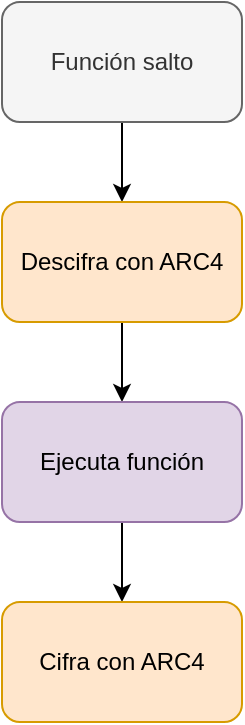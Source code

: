 <mxfile>
    <diagram id="zZrJtBAqgJQ9gKz00Q3W" name="ARC4">
        <mxGraphModel dx="586" dy="546" grid="1" gridSize="10" guides="1" tooltips="1" connect="1" arrows="1" fold="1" page="1" pageScale="1" pageWidth="850" pageHeight="1100" math="0" shadow="0">
            <root>
                <mxCell id="zjX5dmX6AsAlscweJSOd-0"/>
                <mxCell id="zjX5dmX6AsAlscweJSOd-1" parent="zjX5dmX6AsAlscweJSOd-0"/>
                <mxCell id="zjX5dmX6AsAlscweJSOd-13" style="edgeStyle=orthogonalEdgeStyle;rounded=0;orthogonalLoop=1;jettySize=auto;html=1;exitX=0.5;exitY=1;exitDx=0;exitDy=0;entryX=0.5;entryY=0;entryDx=0;entryDy=0;" edge="1" parent="zjX5dmX6AsAlscweJSOd-1" source="zjX5dmX6AsAlscweJSOd-2" target="zjX5dmX6AsAlscweJSOd-3">
                    <mxGeometry relative="1" as="geometry"/>
                </mxCell>
                <mxCell id="zjX5dmX6AsAlscweJSOd-2" value="Función salto" style="rounded=1;whiteSpace=wrap;html=1;fillColor=#f5f5f5;strokeColor=#666666;fontColor=#333333;" vertex="1" parent="zjX5dmX6AsAlscweJSOd-1">
                    <mxGeometry x="365" y="80" width="120" height="60" as="geometry"/>
                </mxCell>
                <mxCell id="zjX5dmX6AsAlscweJSOd-14" style="edgeStyle=orthogonalEdgeStyle;rounded=0;orthogonalLoop=1;jettySize=auto;html=1;exitX=0.5;exitY=1;exitDx=0;exitDy=0;entryX=0.5;entryY=0;entryDx=0;entryDy=0;" edge="1" parent="zjX5dmX6AsAlscweJSOd-1" source="zjX5dmX6AsAlscweJSOd-3" target="zjX5dmX6AsAlscweJSOd-4">
                    <mxGeometry relative="1" as="geometry"/>
                </mxCell>
                <mxCell id="zjX5dmX6AsAlscweJSOd-3" value="Descifra con ARC4" style="rounded=1;whiteSpace=wrap;html=1;fillColor=#ffe6cc;strokeColor=#d79b00;" vertex="1" parent="zjX5dmX6AsAlscweJSOd-1">
                    <mxGeometry x="365" y="180" width="120" height="60" as="geometry"/>
                </mxCell>
                <mxCell id="zjX5dmX6AsAlscweJSOd-15" style="edgeStyle=orthogonalEdgeStyle;rounded=0;orthogonalLoop=1;jettySize=auto;html=1;exitX=0.5;exitY=1;exitDx=0;exitDy=0;entryX=0.5;entryY=0;entryDx=0;entryDy=0;" edge="1" parent="zjX5dmX6AsAlscweJSOd-1" source="zjX5dmX6AsAlscweJSOd-4" target="zjX5dmX6AsAlscweJSOd-5">
                    <mxGeometry relative="1" as="geometry"/>
                </mxCell>
                <mxCell id="zjX5dmX6AsAlscweJSOd-4" value="Ejecuta función" style="rounded=1;whiteSpace=wrap;html=1;fillColor=#e1d5e7;strokeColor=#9673a6;" vertex="1" parent="zjX5dmX6AsAlscweJSOd-1">
                    <mxGeometry x="365" y="280" width="120" height="60" as="geometry"/>
                </mxCell>
                <mxCell id="zjX5dmX6AsAlscweJSOd-5" value="Cifra con ARC4" style="rounded=1;whiteSpace=wrap;html=1;fillColor=#ffe6cc;strokeColor=#d79b00;" vertex="1" parent="zjX5dmX6AsAlscweJSOd-1">
                    <mxGeometry x="365" y="380" width="120" height="60" as="geometry"/>
                </mxCell>
            </root>
        </mxGraphModel>
    </diagram>
    <diagram name="Overview simplified" id="UGsqHqaNPgkcnC-NRXfI">
        <mxGraphModel dx="1025" dy="955" grid="1" gridSize="10" guides="1" tooltips="1" connect="1" arrows="1" fold="1" page="1" pageScale="1" pageWidth="850" pageHeight="1100" math="0" shadow="0">
            <root>
                <mxCell id="bBuoeV8rmmhCvhmT_W7C-0"/>
                <mxCell id="bBuoeV8rmmhCvhmT_W7C-1" parent="bBuoeV8rmmhCvhmT_W7C-0"/>
                <mxCell id="bBuoeV8rmmhCvhmT_W7C-41" style="edgeStyle=orthogonalEdgeStyle;rounded=0;orthogonalLoop=1;jettySize=auto;html=1;exitX=1;exitY=0.5;exitDx=0;exitDy=0;entryX=0;entryY=0.5;entryDx=0;entryDy=0;" parent="bBuoeV8rmmhCvhmT_W7C-1" source="bBuoeV8rmmhCvhmT_W7C-5" target="bBuoeV8rmmhCvhmT_W7C-28" edge="1">
                    <mxGeometry relative="1" as="geometry"/>
                </mxCell>
                <mxCell id="bBuoeV8rmmhCvhmT_W7C-5" value="Load overlay 19&lt;br&gt;Library with AP code" style="rounded=1;whiteSpace=wrap;html=1;fillColor=#f5f5f5;strokeColor=#666666;fontColor=#333333;" parent="bBuoeV8rmmhCvhmT_W7C-1" vertex="1">
                    <mxGeometry x="200" y="140" width="120" height="60" as="geometry"/>
                </mxCell>
                <mxCell id="bBuoeV8rmmhCvhmT_W7C-18" value="Call pass / fail code" style="rounded=1;whiteSpace=wrap;html=1;fillColor=#ffe6cc;strokeColor=#d79b00;" parent="bBuoeV8rmmhCvhmT_W7C-1" vertex="1">
                    <mxGeometry x="520" y="140" width="120" height="60" as="geometry"/>
                </mxCell>
                <mxCell id="bBuoeV8rmmhCvhmT_W7C-42" style="edgeStyle=orthogonalEdgeStyle;rounded=0;orthogonalLoop=1;jettySize=auto;html=1;exitX=1;exitY=0.5;exitDx=0;exitDy=0;entryX=0;entryY=0.5;entryDx=0;entryDy=0;" parent="bBuoeV8rmmhCvhmT_W7C-1" source="bBuoeV8rmmhCvhmT_W7C-28" target="bBuoeV8rmmhCvhmT_W7C-18" edge="1">
                    <mxGeometry relative="1" as="geometry"/>
                </mxCell>
                <mxCell id="bBuoeV8rmmhCvhmT_W7C-28" value="Run AP verification" style="rounded=1;whiteSpace=wrap;html=1;fillColor=#e1d5e7;strokeColor=#9673a6;" parent="bBuoeV8rmmhCvhmT_W7C-1" vertex="1">
                    <mxGeometry x="360" y="140" width="120" height="60" as="geometry"/>
                </mxCell>
            </root>
        </mxGraphModel>
    </diagram>
    <diagram id="6adLBSHVK5w0gK-4Hf3k" name="Overview">
        <mxGraphModel dx="1025" dy="955" grid="1" gridSize="10" guides="1" tooltips="1" connect="1" arrows="1" fold="1" page="1" pageScale="1" pageWidth="850" pageHeight="1100" math="0" shadow="0">
            <root>
                <mxCell id="kldAzHUDkZUnCEtDL2_7-0"/>
                <mxCell id="kldAzHUDkZUnCEtDL2_7-1" parent="kldAzHUDkZUnCEtDL2_7-0"/>
                <mxCell id="0" style="edgeStyle=orthogonalEdgeStyle;rounded=0;orthogonalLoop=1;jettySize=auto;html=1;exitX=1;exitY=0.5;exitDx=0;exitDy=0;entryX=0;entryY=0.5;entryDx=0;entryDy=0;" parent="kldAzHUDkZUnCEtDL2_7-1" source="kldAzHUDkZUnCEtDL2_7-3" target="kldAzHUDkZUnCEtDL2_7-5" edge="1">
                    <mxGeometry relative="1" as="geometry"/>
                </mxCell>
                <mxCell id="kldAzHUDkZUnCEtDL2_7-3" value="Start AP boot1" style="rounded=1;whiteSpace=wrap;html=1;fillColor=#f5f5f5;strokeColor=#666666;fontColor=#333333;" parent="kldAzHUDkZUnCEtDL2_7-1" vertex="1">
                    <mxGeometry x="40" y="140" width="120" height="60" as="geometry"/>
                </mxCell>
                <mxCell id="1" style="edgeStyle=orthogonalEdgeStyle;rounded=0;orthogonalLoop=1;jettySize=auto;html=1;exitX=1;exitY=0.5;exitDx=0;exitDy=0;entryX=0;entryY=0.5;entryDx=0;entryDy=0;" parent="kldAzHUDkZUnCEtDL2_7-1" source="kldAzHUDkZUnCEtDL2_7-5" target="kldAzHUDkZUnCEtDL2_7-8" edge="1">
                    <mxGeometry relative="1" as="geometry"/>
                </mxCell>
                <mxCell id="kldAzHUDkZUnCEtDL2_7-5" value="Load overlay 19&lt;br&gt;Library with AP code" style="rounded=1;whiteSpace=wrap;html=1;fillColor=#f5f5f5;strokeColor=#666666;fontColor=#333333;" parent="kldAzHUDkZUnCEtDL2_7-1" vertex="1">
                    <mxGeometry x="200" y="140" width="120" height="60" as="geometry"/>
                </mxCell>
                <mxCell id="9" style="edgeStyle=orthogonalEdgeStyle;rounded=0;orthogonalLoop=1;jettySize=auto;html=1;exitX=1;exitY=0.5;exitDx=0;exitDy=0;entryX=0;entryY=0.5;entryDx=0;entryDy=0;" parent="kldAzHUDkZUnCEtDL2_7-1" source="kldAzHUDkZUnCEtDL2_7-8" target="8" edge="1">
                    <mxGeometry relative="1" as="geometry"/>
                </mxCell>
                <mxCell id="kldAzHUDkZUnCEtDL2_7-8" value="Calls to decrypt common functions" style="rounded=1;whiteSpace=wrap;html=1;strokeColor=#b85450;fillColor=#f8cecc;" parent="kldAzHUDkZUnCEtDL2_7-1" vertex="1">
                    <mxGeometry x="360" y="140" width="120" height="60" as="geometry"/>
                </mxCell>
                <mxCell id="12" style="edgeStyle=orthogonalEdgeStyle;rounded=0;orthogonalLoop=1;jettySize=auto;html=1;exitX=0;exitY=0.5;exitDx=0;exitDy=0;entryX=1;entryY=0.5;entryDx=0;entryDy=0;" parent="kldAzHUDkZUnCEtDL2_7-1" source="3vGIV6Am4EZuu5VB8sYJ-1" target="7" edge="1">
                    <mxGeometry relative="1" as="geometry"/>
                </mxCell>
                <mxCell id="3vGIV6Am4EZuu5VB8sYJ-1" value="Call AP jump" style="rounded=1;whiteSpace=wrap;html=1;fillColor=#f5f5f5;strokeColor=#666666;fontColor=#333333;" parent="kldAzHUDkZUnCEtDL2_7-1" vertex="1">
                    <mxGeometry x="680" y="240" width="120" height="60" as="geometry"/>
                </mxCell>
                <mxCell id="3vGIV6Am4EZuu5VB8sYJ-2" value="Unload overlay 19" style="rounded=1;whiteSpace=wrap;html=1;fillColor=#f5f5f5;strokeColor=#666666;fontColor=#333333;" parent="kldAzHUDkZUnCEtDL2_7-1" vertex="1">
                    <mxGeometry x="40" y="440" width="120" height="60" as="geometry"/>
                </mxCell>
                <mxCell id="14" style="edgeStyle=orthogonalEdgeStyle;rounded=0;orthogonalLoop=1;jettySize=auto;html=1;exitX=0;exitY=0.5;exitDx=0;exitDy=0;entryX=1;entryY=0.5;entryDx=0;entryDy=0;" parent="kldAzHUDkZUnCEtDL2_7-1" source="3vGIV6Am4EZuu5VB8sYJ-9" target="3vGIV6Am4EZuu5VB8sYJ-16" edge="1">
                    <mxGeometry relative="1" as="geometry"/>
                </mxCell>
                <mxCell id="3vGIV6Am4EZuu5VB8sYJ-9" value="AP main" style="rounded=1;whiteSpace=wrap;html=1;fillColor=#ffe6cc;strokeColor=#d79b00;" parent="kldAzHUDkZUnCEtDL2_7-1" vertex="1">
                    <mxGeometry x="360" y="240" width="120" height="60" as="geometry"/>
                </mxCell>
                <mxCell id="15" style="edgeStyle=orthogonalEdgeStyle;rounded=0;orthogonalLoop=1;jettySize=auto;html=1;exitX=0;exitY=0.5;exitDx=0;exitDy=0;entryX=1;entryY=0.5;entryDx=0;entryDy=0;" parent="kldAzHUDkZUnCEtDL2_7-1" source="3vGIV6Am4EZuu5VB8sYJ-16" target="3vGIV6Am4EZuu5VB8sYJ-18" edge="1">
                    <mxGeometry relative="1" as="geometry"/>
                </mxCell>
                <mxCell id="3vGIV6Am4EZuu5VB8sYJ-16" value="Checksum AP method1 jump" style="rounded=1;whiteSpace=wrap;html=1;fillColor=#ffe6cc;strokeColor=#d79b00;" parent="kldAzHUDkZUnCEtDL2_7-1" vertex="1">
                    <mxGeometry x="200" y="240" width="120" height="60" as="geometry"/>
                </mxCell>
                <mxCell id="17" style="edgeStyle=orthogonalEdgeStyle;rounded=0;orthogonalLoop=1;jettySize=auto;html=1;exitX=0.5;exitY=1;exitDx=0;exitDy=0;entryX=0.5;entryY=0;entryDx=0;entryDy=0;" parent="kldAzHUDkZUnCEtDL2_7-1" source="3vGIV6Am4EZuu5VB8sYJ-18" target="16" edge="1">
                    <mxGeometry relative="1" as="geometry"/>
                </mxCell>
                <mxCell id="3vGIV6Am4EZuu5VB8sYJ-18" value="ARC4 decryption&lt;br&gt;Destroy calling code" style="rounded=1;whiteSpace=wrap;html=1;fillColor=#e1d5e7;strokeColor=#9673a6;" parent="kldAzHUDkZUnCEtDL2_7-1" vertex="1">
                    <mxGeometry x="40" y="240" width="120" height="60" as="geometry"/>
                </mxCell>
                <mxCell id="32" style="edgeStyle=orthogonalEdgeStyle;rounded=0;orthogonalLoop=1;jettySize=auto;html=1;exitX=0;exitY=0.5;exitDx=0;exitDy=0;entryX=1;entryY=0.5;entryDx=0;entryDy=0;" parent="kldAzHUDkZUnCEtDL2_7-1" source="3vGIV6Am4EZuu5VB8sYJ-22" target="3vGIV6Am4EZuu5VB8sYJ-26" edge="1">
                    <mxGeometry relative="1" as="geometry"/>
                </mxCell>
                <mxCell id="3vGIV6Am4EZuu5VB8sYJ-22" value="Call pass / fail code" style="rounded=1;whiteSpace=wrap;html=1;fillColor=#ffe6cc;strokeColor=#d79b00;" parent="kldAzHUDkZUnCEtDL2_7-1" vertex="1">
                    <mxGeometry x="360" y="440" width="120" height="60" as="geometry"/>
                </mxCell>
                <mxCell id="33" style="edgeStyle=orthogonalEdgeStyle;rounded=0;orthogonalLoop=1;jettySize=auto;html=1;exitX=0;exitY=0.5;exitDx=0;exitDy=0;entryX=1;entryY=0.5;entryDx=0;entryDy=0;" parent="kldAzHUDkZUnCEtDL2_7-1" source="3vGIV6Am4EZuu5VB8sYJ-26" target="3vGIV6Am4EZuu5VB8sYJ-2" edge="1">
                    <mxGeometry relative="1" as="geometry"/>
                </mxCell>
                <mxCell id="3vGIV6Am4EZuu5VB8sYJ-26" value="ARC4 encryption" style="rounded=1;whiteSpace=wrap;html=1;fillColor=#ffe6cc;strokeColor=#d79b00;" parent="kldAzHUDkZUnCEtDL2_7-1" vertex="1">
                    <mxGeometry x="200" y="440" width="120" height="60" as="geometry"/>
                </mxCell>
                <mxCell id="11" style="edgeStyle=orthogonalEdgeStyle;rounded=0;orthogonalLoop=1;jettySize=auto;html=1;exitX=0.5;exitY=1;exitDx=0;exitDy=0;entryX=0.5;entryY=0;entryDx=0;entryDy=0;" parent="kldAzHUDkZUnCEtDL2_7-1" source="4" target="3vGIV6Am4EZuu5VB8sYJ-1" edge="1">
                    <mxGeometry relative="1" as="geometry"/>
                </mxCell>
                <mxCell id="4" value="Checksum AP jump code" style="rounded=1;whiteSpace=wrap;html=1;fillColor=#f5f5f5;strokeColor=#666666;fontColor=#333333;" parent="kldAzHUDkZUnCEtDL2_7-1" vertex="1">
                    <mxGeometry x="680" y="140" width="120" height="60" as="geometry"/>
                </mxCell>
                <mxCell id="13" style="edgeStyle=orthogonalEdgeStyle;rounded=0;orthogonalLoop=1;jettySize=auto;html=1;exitX=0;exitY=0.5;exitDx=0;exitDy=0;entryX=1;entryY=0.5;entryDx=0;entryDy=0;" parent="kldAzHUDkZUnCEtDL2_7-1" source="7" target="3vGIV6Am4EZuu5VB8sYJ-9" edge="1">
                    <mxGeometry relative="1" as="geometry"/>
                </mxCell>
                <mxCell id="7" value="ARC4 decryption&lt;br&gt;Destroy calling code" style="rounded=1;whiteSpace=wrap;html=1;fillColor=#ffe6cc;strokeColor=#d79b00;" parent="kldAzHUDkZUnCEtDL2_7-1" vertex="1">
                    <mxGeometry x="520" y="240" width="120" height="60" as="geometry"/>
                </mxCell>
                <mxCell id="10" style="edgeStyle=orthogonalEdgeStyle;rounded=0;orthogonalLoop=1;jettySize=auto;html=1;exitX=1;exitY=0.5;exitDx=0;exitDy=0;entryX=0;entryY=0.5;entryDx=0;entryDy=0;" parent="kldAzHUDkZUnCEtDL2_7-1" source="8" target="4" edge="1">
                    <mxGeometry relative="1" as="geometry"/>
                </mxCell>
                <mxCell id="8" value="XOR decryption&lt;br&gt;Destroy calling code" style="rounded=1;whiteSpace=wrap;html=1;fillColor=#f8cecc;strokeColor=#b85450;" parent="kldAzHUDkZUnCEtDL2_7-1" vertex="1">
                    <mxGeometry x="520" y="140" width="120" height="60" as="geometry"/>
                </mxCell>
                <mxCell id="19" style="edgeStyle=orthogonalEdgeStyle;rounded=0;orthogonalLoop=1;jettySize=auto;html=1;exitX=1;exitY=0.5;exitDx=0;exitDy=0;entryX=0;entryY=0.5;entryDx=0;entryDy=0;" parent="kldAzHUDkZUnCEtDL2_7-1" source="16" target="18" edge="1">
                    <mxGeometry relative="1" as="geometry"/>
                </mxCell>
                <mxCell id="16" value="Run AP verification" style="rounded=1;whiteSpace=wrap;html=1;fillColor=#e1d5e7;strokeColor=#9673a6;" parent="kldAzHUDkZUnCEtDL2_7-1" vertex="1">
                    <mxGeometry x="40" y="340" width="120" height="60" as="geometry"/>
                </mxCell>
                <mxCell id="21" style="edgeStyle=orthogonalEdgeStyle;rounded=0;orthogonalLoop=1;jettySize=auto;html=1;exitX=1;exitY=0.5;exitDx=0;exitDy=0;entryX=0;entryY=0.5;entryDx=0;entryDy=0;" parent="kldAzHUDkZUnCEtDL2_7-1" source="18" target="20" edge="1">
                    <mxGeometry relative="1" as="geometry"/>
                </mxCell>
                <mxCell id="18" value="ARC4 encryption" style="rounded=1;whiteSpace=wrap;html=1;fillColor=#e1d5e7;strokeColor=#9673a6;" parent="kldAzHUDkZUnCEtDL2_7-1" vertex="1">
                    <mxGeometry x="200" y="340" width="120" height="60" as="geometry"/>
                </mxCell>
                <mxCell id="23" style="edgeStyle=orthogonalEdgeStyle;rounded=0;orthogonalLoop=1;jettySize=auto;html=1;exitX=1;exitY=0.5;exitDx=0;exitDy=0;entryX=0;entryY=0.5;entryDx=0;entryDy=0;" parent="kldAzHUDkZUnCEtDL2_7-1" source="20" target="22" edge="1">
                    <mxGeometry relative="1" as="geometry"/>
                </mxCell>
                <mxCell id="20" value="Checksum AP method2 jump" style="rounded=1;whiteSpace=wrap;html=1;fillColor=#ffe6cc;strokeColor=#d79b00;" parent="kldAzHUDkZUnCEtDL2_7-1" vertex="1">
                    <mxGeometry x="360" y="340" width="120" height="60" as="geometry"/>
                </mxCell>
                <mxCell id="26" style="edgeStyle=orthogonalEdgeStyle;rounded=0;orthogonalLoop=1;jettySize=auto;html=1;exitX=1;exitY=0.5;exitDx=0;exitDy=0;entryX=0;entryY=0.5;entryDx=0;entryDy=0;" parent="kldAzHUDkZUnCEtDL2_7-1" source="22" target="25" edge="1">
                    <mxGeometry relative="1" as="geometry"/>
                </mxCell>
                <mxCell id="22" value="ARC4 decryption&lt;br&gt;Destroy calling code" style="rounded=1;whiteSpace=wrap;html=1;fillColor=#CCCCFF;strokeColor=#CCCCFF;" parent="kldAzHUDkZUnCEtDL2_7-1" vertex="1">
                    <mxGeometry x="520" y="340" width="120" height="60" as="geometry"/>
                </mxCell>
                <mxCell id="28" style="edgeStyle=orthogonalEdgeStyle;rounded=0;orthogonalLoop=1;jettySize=auto;html=1;exitX=0.5;exitY=1;exitDx=0;exitDy=0;entryX=0.5;entryY=0;entryDx=0;entryDy=0;" parent="kldAzHUDkZUnCEtDL2_7-1" source="25" target="27" edge="1">
                    <mxGeometry relative="1" as="geometry"/>
                </mxCell>
                <mxCell id="25" value="Checksum of AP verification method" style="rounded=1;whiteSpace=wrap;html=1;fillColor=#CCCCFF;strokeColor=#CCCCFF;" parent="kldAzHUDkZUnCEtDL2_7-1" vertex="1">
                    <mxGeometry x="680" y="340" width="120" height="60" as="geometry"/>
                </mxCell>
                <mxCell id="30" style="edgeStyle=orthogonalEdgeStyle;rounded=0;orthogonalLoop=1;jettySize=auto;html=1;exitX=0;exitY=0.5;exitDx=0;exitDy=0;entryX=1;entryY=0.5;entryDx=0;entryDy=0;" parent="kldAzHUDkZUnCEtDL2_7-1" source="27" target="29" edge="1">
                    <mxGeometry relative="1" as="geometry"/>
                </mxCell>
                <mxCell id="27" value="ARC4 encryption" style="rounded=1;whiteSpace=wrap;html=1;fillColor=#CCCCFF;strokeColor=#CCCCFF;" parent="kldAzHUDkZUnCEtDL2_7-1" vertex="1">
                    <mxGeometry x="680" y="440" width="120" height="60" as="geometry"/>
                </mxCell>
                <mxCell id="31" style="edgeStyle=orthogonalEdgeStyle;rounded=0;orthogonalLoop=1;jettySize=auto;html=1;exitX=0;exitY=0.5;exitDx=0;exitDy=0;" parent="kldAzHUDkZUnCEtDL2_7-1" source="29" target="3vGIV6Am4EZuu5VB8sYJ-22" edge="1">
                    <mxGeometry relative="1" as="geometry"/>
                </mxCell>
                <mxCell id="29" value="Mix results and verify" style="rounded=1;whiteSpace=wrap;html=1;strokeColor=#d79b00;fillColor=#ffe6cc;" parent="kldAzHUDkZUnCEtDL2_7-1" vertex="1">
                    <mxGeometry x="520" y="440" width="120" height="60" as="geometry"/>
                </mxCell>
            </root>
        </mxGraphModel>
    </diagram>
    <diagram id="l890b-d14TcYN3fFEb4D" name="Page-1">
        <mxGraphModel dx="1025" dy="955" grid="1" gridSize="10" guides="1" tooltips="1" connect="1" arrows="1" fold="1" page="1" pageScale="1" pageWidth="827" pageHeight="1169" math="0" shadow="0">
            <root>
                <mxCell id="0"/>
                <mxCell id="1" parent="0"/>
                <mxCell id="7lbn7K8xBqJFmN6ZxNRJ-1" value="Anti-piracy template code" style="swimlane;html=1;childLayout=stackLayout;resizeParent=1;resizeParentMax=0;startSize=20;" parent="1" vertex="1">
                    <mxGeometry x="40" y="20" width="520" height="1149" as="geometry"/>
                </mxCell>
                <mxCell id="7lbn7K8xBqJFmN6ZxNRJ-2" value="ap_start" style="swimlane;html=1;startSize=20;" parent="7lbn7K8xBqJFmN6ZxNRJ-1" vertex="1">
                    <mxGeometry y="20" width="120" height="1129" as="geometry"/>
                </mxCell>
                <mxCell id="7lbn7K8xBqJFmN6ZxNRJ-10" style="edgeStyle=orthogonalEdgeStyle;rounded=0;orthogonalLoop=1;jettySize=auto;html=1;exitX=0.5;exitY=1;exitDx=0;exitDy=0;entryX=0.5;entryY=0;entryDx=0;entryDy=0;" parent="7lbn7K8xBqJFmN6ZxNRJ-2" source="7lbn7K8xBqJFmN6ZxNRJ-8" target="7lbn7K8xBqJFmN6ZxNRJ-9" edge="1">
                    <mxGeometry relative="1" as="geometry"/>
                </mxCell>
                <mxCell id="7lbn7K8xBqJFmN6ZxNRJ-8" value="Free overlay 20&lt;br&gt;&lt;i&gt;Address of overlay 19&lt;/i&gt;" style="rounded=1;whiteSpace=wrap;html=1;absoluteArcSize=1;arcSize=14;strokeWidth=2;" parent="7lbn7K8xBqJFmN6ZxNRJ-2" vertex="1">
                    <mxGeometry x="10" y="30" width="100" height="50" as="geometry"/>
                </mxCell>
                <mxCell id="7lbn7K8xBqJFmN6ZxNRJ-9" value="Load overlay 19&lt;br&gt;&lt;i&gt;Contains AP code&lt;/i&gt;" style="rounded=1;whiteSpace=wrap;html=1;absoluteArcSize=1;arcSize=14;strokeWidth=2;" parent="7lbn7K8xBqJFmN6ZxNRJ-2" vertex="1">
                    <mxGeometry x="10" y="100" width="100" height="50" as="geometry"/>
                </mxCell>
                <mxCell id="5JgIeUEKspiP59NPtbC--11" style="edgeStyle=orthogonalEdgeStyle;rounded=0;orthogonalLoop=1;jettySize=auto;html=1;exitX=0.5;exitY=1;exitDx=0;exitDy=0;entryX=0.5;entryY=0;entryDx=0;entryDy=0;" parent="7lbn7K8xBqJFmN6ZxNRJ-2" source="5JgIeUEKspiP59NPtbC--9" target="5JgIeUEKspiP59NPtbC--10" edge="1">
                    <mxGeometry relative="1" as="geometry"/>
                </mxCell>
                <mxCell id="5JgIeUEKspiP59NPtbC--9" value="Write pass and fail funcs in global array in random order by frame. Save index." style="rounded=1;whiteSpace=wrap;html=1;absoluteArcSize=1;arcSize=14;strokeWidth=2;" parent="7lbn7K8xBqJFmN6ZxNRJ-2" vertex="1">
                    <mxGeometry x="10" y="940" width="100" height="70" as="geometry"/>
                </mxCell>
                <mxCell id="5JgIeUEKspiP59NPtbC--10" value="Do checksum of AP jump 32 bytes&lt;br&gt;Shift rot 5 bits and XORing" style="rounded=1;whiteSpace=wrap;html=1;absoluteArcSize=1;arcSize=14;strokeWidth=2;" parent="7lbn7K8xBqJFmN6ZxNRJ-2" vertex="1">
                    <mxGeometry x="10" y="1029" width="100" height="61" as="geometry"/>
                </mxCell>
                <mxCell id="7lbn7K8xBqJFmN6ZxNRJ-3" value="ap_decrypt_base" style="swimlane;html=1;startSize=20;" parent="7lbn7K8xBqJFmN6ZxNRJ-1" vertex="1">
                    <mxGeometry x="120" y="20" width="120" height="1129" as="geometry">
                        <mxRectangle x="120" y="20" width="30" height="1120" as="alternateBounds"/>
                    </mxGeometry>
                </mxCell>
                <mxCell id="7lbn7K8xBqJFmN6ZxNRJ-11" value="Call decrypt group funcs 0 - 4" style="rounded=1;whiteSpace=wrap;html=1;absoluteArcSize=1;arcSize=14;strokeWidth=2;" parent="7lbn7K8xBqJFmN6ZxNRJ-3" vertex="1">
                    <mxGeometry x="10" y="100" width="100" height="50" as="geometry"/>
                </mxCell>
                <mxCell id="5JgIeUEKspiP59NPtbC--5" style="edgeStyle=orthogonalEdgeStyle;rounded=0;orthogonalLoop=1;jettySize=auto;html=1;exitX=0.5;exitY=1;exitDx=0;exitDy=0;entryX=0.5;entryY=0;entryDx=0;entryDy=0;" parent="7lbn7K8xBqJFmN6ZxNRJ-3" source="5JgIeUEKspiP59NPtbC--1" target="5JgIeUEKspiP59NPtbC--4" edge="1">
                    <mxGeometry relative="1" as="geometry"/>
                </mxCell>
                <mxCell id="5JgIeUEKspiP59NPtbC--1" value="&lt;font style=&quot;font-size: 11px&quot;&gt;Get pointer of itself Autodestroy writing return and garbage&lt;/font&gt;" style="rounded=1;whiteSpace=wrap;html=1;absoluteArcSize=1;arcSize=14;strokeWidth=2;" parent="7lbn7K8xBqJFmN6ZxNRJ-3" vertex="1">
                    <mxGeometry x="10" y="770" width="100" height="60" as="geometry"/>
                </mxCell>
                <mxCell id="5JgIeUEKspiP59NPtbC--4" value="Call XOR decrypt with list of funcs" style="rounded=1;whiteSpace=wrap;html=1;absoluteArcSize=1;arcSize=14;strokeWidth=2;" parent="7lbn7K8xBqJFmN6ZxNRJ-3" vertex="1">
                    <mxGeometry x="10" y="850" width="100" height="50" as="geometry"/>
                </mxCell>
                <mxCell id="5JgIeUEKspiP59NPtbC--6" value="" style="shape=cross;whiteSpace=wrap;html=1;rotation=45;fillColor=#f8cecc;strokeColor=#b85450;" parent="7lbn7K8xBqJFmN6ZxNRJ-3" vertex="1">
                    <mxGeometry x="40" y="900" width="40" height="40" as="geometry"/>
                </mxCell>
                <mxCell id="7lbn7K8xBqJFmN6ZxNRJ-4" value="ap_decrypt_funcs_X" style="swimlane;html=1;startSize=20;" parent="7lbn7K8xBqJFmN6ZxNRJ-1" vertex="1">
                    <mxGeometry x="240" y="20" width="120" height="1129" as="geometry">
                        <mxRectangle x="240" y="20" width="30" height="1120" as="alternateBounds"/>
                    </mxGeometry>
                </mxCell>
                <mxCell id="7lbn7K8xBqJFmN6ZxNRJ-13" value="Call XOR decrypt with list of funcs" style="rounded=1;whiteSpace=wrap;html=1;absoluteArcSize=1;arcSize=14;strokeWidth=2;" parent="7lbn7K8xBqJFmN6ZxNRJ-4" vertex="1">
                    <mxGeometry x="10" y="100" width="100" height="50" as="geometry"/>
                </mxCell>
                <mxCell id="5JgIeUEKspiP59NPtbC--3" value="" style="shape=cross;whiteSpace=wrap;html=1;rotation=45;fillColor=#f8cecc;strokeColor=#b85450;" parent="7lbn7K8xBqJFmN6ZxNRJ-4" vertex="1">
                    <mxGeometry x="40" y="150" width="40" height="40" as="geometry"/>
                </mxCell>
                <mxCell id="5JgIeUEKspiP59NPtbC--8" value="" style="edgeStyle=elbowEdgeStyle;elbow=horizontal;endArrow=classic;html=1;rounded=0;entryX=1;entryY=0.5;entryDx=0;entryDy=0;" parent="7lbn7K8xBqJFmN6ZxNRJ-4" target="5JgIeUEKspiP59NPtbC--9" edge="1">
                    <mxGeometry width="50" height="50" relative="1" as="geometry">
                        <mxPoint x="120" y="975" as="sourcePoint"/>
                        <mxPoint x="-120" y="970" as="targetPoint"/>
                    </mxGeometry>
                </mxCell>
                <mxCell id="7lbn7K8xBqJFmN6ZxNRJ-12" style="edgeStyle=orthogonalEdgeStyle;rounded=0;orthogonalLoop=1;jettySize=auto;html=1;exitX=1;exitY=0.5;exitDx=0;exitDy=0;entryX=0;entryY=0.5;entryDx=0;entryDy=0;" parent="7lbn7K8xBqJFmN6ZxNRJ-1" source="7lbn7K8xBqJFmN6ZxNRJ-9" target="7lbn7K8xBqJFmN6ZxNRJ-11" edge="1">
                    <mxGeometry relative="1" as="geometry"/>
                </mxCell>
                <mxCell id="7lbn7K8xBqJFmN6ZxNRJ-14" style="edgeStyle=orthogonalEdgeStyle;rounded=0;orthogonalLoop=1;jettySize=auto;html=1;exitX=1;exitY=0.5;exitDx=0;exitDy=0;entryX=0;entryY=0.5;entryDx=0;entryDy=0;" parent="7lbn7K8xBqJFmN6ZxNRJ-1" source="7lbn7K8xBqJFmN6ZxNRJ-11" target="7lbn7K8xBqJFmN6ZxNRJ-13" edge="1">
                    <mxGeometry relative="1" as="geometry"/>
                </mxCell>
                <mxCell id="7lbn7K8xBqJFmN6ZxNRJ-16" style="edgeStyle=orthogonalEdgeStyle;rounded=0;orthogonalLoop=1;jettySize=auto;html=1;exitX=1;exitY=0.5;exitDx=0;exitDy=0;entryX=0;entryY=0.5;entryDx=0;entryDy=0;" parent="7lbn7K8xBqJFmN6ZxNRJ-1" source="7lbn7K8xBqJFmN6ZxNRJ-13" target="7lbn7K8xBqJFmN6ZxNRJ-15" edge="1">
                    <mxGeometry relative="1" as="geometry"/>
                </mxCell>
                <mxCell id="7lbn7K8xBqJFmN6ZxNRJ-7" value="ap_decrypt_XOR" style="swimlane;startSize=20;" parent="7lbn7K8xBqJFmN6ZxNRJ-1" vertex="1">
                    <mxGeometry x="360" y="20" width="160" height="1129" as="geometry">
                        <mxRectangle x="360" y="20" width="30" height="1120" as="alternateBounds"/>
                    </mxGeometry>
                </mxCell>
                <mxCell id="7lbn7K8xBqJFmN6ZxNRJ-20" style="edgeStyle=orthogonalEdgeStyle;rounded=0;orthogonalLoop=1;jettySize=auto;html=1;exitX=0.5;exitY=1;exitDx=0;exitDy=0;entryX=0.5;entryY=0;entryDx=0;entryDy=0;" parent="7lbn7K8xBqJFmN6ZxNRJ-7" source="7lbn7K8xBqJFmN6ZxNRJ-15" target="7lbn7K8xBqJFmN6ZxNRJ-17" edge="1">
                    <mxGeometry relative="1" as="geometry"/>
                </mxCell>
                <mxCell id="7lbn7K8xBqJFmN6ZxNRJ-15" value="Destroy the call&lt;br&gt;Write 0 to 12 B previous of arg0" style="rounded=1;whiteSpace=wrap;html=1;absoluteArcSize=1;arcSize=14;strokeWidth=2;" parent="7lbn7K8xBqJFmN6ZxNRJ-7" vertex="1">
                    <mxGeometry x="10" y="100" width="100" height="50" as="geometry"/>
                </mxCell>
                <mxCell id="7lbn7K8xBqJFmN6ZxNRJ-21" style="edgeStyle=orthogonalEdgeStyle;rounded=0;orthogonalLoop=1;jettySize=auto;html=1;exitX=0.5;exitY=1;exitDx=0;exitDy=0;entryX=0.5;entryY=0;entryDx=0;entryDy=0;" parent="7lbn7K8xBqJFmN6ZxNRJ-7" source="7lbn7K8xBqJFmN6ZxNRJ-17" target="7lbn7K8xBqJFmN6ZxNRJ-18" edge="1">
                    <mxGeometry relative="1" as="geometry"/>
                </mxCell>
                <mxCell id="7lbn7K8xBqJFmN6ZxNRJ-17" value="item0: pointer&lt;br&gt;item1: size" style="rounded=1;whiteSpace=wrap;html=1;absoluteArcSize=1;arcSize=14;strokeWidth=2;align=left;" parent="7lbn7K8xBqJFmN6ZxNRJ-7" vertex="1">
                    <mxGeometry x="10" y="170" width="100" height="40" as="geometry"/>
                </mxCell>
                <mxCell id="7lbn7K8xBqJFmN6ZxNRJ-22" style="edgeStyle=orthogonalEdgeStyle;rounded=0;orthogonalLoop=1;jettySize=auto;html=1;exitX=0.5;exitY=1;exitDx=0;exitDy=0;entryX=0.5;entryY=0;entryDx=0;entryDy=0;" parent="7lbn7K8xBqJFmN6ZxNRJ-7" source="7lbn7K8xBqJFmN6ZxNRJ-18" target="7lbn7K8xBqJFmN6ZxNRJ-19" edge="1">
                    <mxGeometry relative="1" as="geometry"/>
                </mxCell>
                <mxCell id="7lbn7K8xBqJFmN6ZxNRJ-18" value="pointer -= 0x2100" style="rounded=1;whiteSpace=wrap;html=1;absoluteArcSize=1;arcSize=14;strokeWidth=2;align=left;" parent="7lbn7K8xBqJFmN6ZxNRJ-7" vertex="1">
                    <mxGeometry x="10" y="230" width="100" height="30" as="geometry"/>
                </mxCell>
                <mxCell id="7lbn7K8xBqJFmN6ZxNRJ-24" style="edgeStyle=orthogonalEdgeStyle;rounded=0;orthogonalLoop=1;jettySize=auto;html=1;exitX=0.5;exitY=1;exitDx=0;exitDy=0;entryX=0.5;entryY=0;entryDx=0;entryDy=0;" parent="7lbn7K8xBqJFmN6ZxNRJ-7" source="7lbn7K8xBqJFmN6ZxNRJ-19" target="7lbn7K8xBqJFmN6ZxNRJ-23" edge="1">
                    <mxGeometry relative="1" as="geometry"/>
                </mxCell>
                <mxCell id="7lbn7K8xBqJFmN6ZxNRJ-19" value="&lt;font style=&quot;font-size: 11px&quot;&gt;size -= 0x215C1CC&lt;br&gt;size -= 0x2100&lt;br&gt;size *=&amp;nbsp; 16&lt;/font&gt;" style="rounded=1;whiteSpace=wrap;html=1;absoluteArcSize=1;arcSize=14;strokeWidth=2;align=left;" parent="7lbn7K8xBqJFmN6ZxNRJ-7" vertex="1">
                    <mxGeometry x="10" y="280" width="100" height="50" as="geometry"/>
                </mxCell>
                <mxCell id="7lbn7K8xBqJFmN6ZxNRJ-26" style="edgeStyle=orthogonalEdgeStyle;rounded=0;orthogonalLoop=1;jettySize=auto;html=1;exitX=0.5;exitY=1;exitDx=0;exitDy=0;entryX=0.5;entryY=0;entryDx=0;entryDy=0;" parent="7lbn7K8xBqJFmN6ZxNRJ-7" source="7lbn7K8xBqJFmN6ZxNRJ-23" target="7lbn7K8xBqJFmN6ZxNRJ-25" edge="1">
                    <mxGeometry relative="1" as="geometry"/>
                </mxCell>
                <mxCell id="7lbn7K8xBqJFmN6ZxNRJ-23" value="&lt;font style=&quot;font-size: 11px&quot;&gt;key =&amp;nbsp;0x7FEC9DF1&lt;/font&gt;" style="rounded=1;whiteSpace=wrap;html=1;absoluteArcSize=1;arcSize=14;strokeWidth=2;align=left;" parent="7lbn7K8xBqJFmN6ZxNRJ-7" vertex="1">
                    <mxGeometry x="10" y="350" width="100" height="30" as="geometry"/>
                </mxCell>
                <mxCell id="7lbn7K8xBqJFmN6ZxNRJ-29" style="edgeStyle=orthogonalEdgeStyle;rounded=0;orthogonalLoop=1;jettySize=auto;html=1;exitX=0.5;exitY=1;exitDx=0;exitDy=0;entryX=0.5;entryY=0;entryDx=0;entryDy=0;" parent="7lbn7K8xBqJFmN6ZxNRJ-7" source="7lbn7K8xBqJFmN6ZxNRJ-25" target="7lbn7K8xBqJFmN6ZxNRJ-28" edge="1">
                    <mxGeometry relative="1" as="geometry"/>
                </mxCell>
                <mxCell id="7lbn7K8xBqJFmN6ZxNRJ-25" value="Load 32-bits&lt;br&gt;XOR with key&lt;br&gt;Write 32-bits" style="rounded=1;whiteSpace=wrap;html=1;absoluteArcSize=1;arcSize=14;strokeWidth=2;align=left;" parent="7lbn7K8xBqJFmN6ZxNRJ-7" vertex="1">
                    <mxGeometry x="10" y="400" width="100" height="50" as="geometry"/>
                </mxCell>
                <mxCell id="7lbn7K8xBqJFmN6ZxNRJ-30" style="edgeStyle=orthogonalEdgeStyle;rounded=0;orthogonalLoop=1;jettySize=auto;html=1;exitX=1;exitY=0.5;exitDx=0;exitDy=0;exitPerimeter=0;entryX=1;entryY=0.5;entryDx=0;entryDy=0;" parent="7lbn7K8xBqJFmN6ZxNRJ-7" source="7lbn7K8xBqJFmN6ZxNRJ-27" target="7lbn7K8xBqJFmN6ZxNRJ-25" edge="1">
                    <mxGeometry relative="1" as="geometry">
                        <Array as="points">
                            <mxPoint x="130" y="555"/>
                            <mxPoint x="130" y="425"/>
                        </Array>
                    </mxGeometry>
                </mxCell>
                <mxCell id="7lbn7K8xBqJFmN6ZxNRJ-31" value="no" style="edgeLabel;html=1;align=center;verticalAlign=middle;resizable=0;points=[];" parent="7lbn7K8xBqJFmN6ZxNRJ-30" vertex="1" connectable="0">
                    <mxGeometry x="0.278" y="1" relative="1" as="geometry">
                        <mxPoint x="-19" y="83.1" as="offset"/>
                    </mxGeometry>
                </mxCell>
                <mxCell id="7lbn7K8xBqJFmN6ZxNRJ-34" value="yes" style="edgeStyle=orthogonalEdgeStyle;rounded=0;orthogonalLoop=1;jettySize=auto;html=1;entryX=0.5;entryY=0;entryDx=0;entryDy=0;" parent="7lbn7K8xBqJFmN6ZxNRJ-7" source="7lbn7K8xBqJFmN6ZxNRJ-27" target="7lbn7K8xBqJFmN6ZxNRJ-33" edge="1">
                    <mxGeometry x="0.2" relative="1" as="geometry">
                        <mxPoint as="offset"/>
                    </mxGeometry>
                </mxCell>
                <mxCell id="7lbn7K8xBqJFmN6ZxNRJ-27" value="End of data?" style="strokeWidth=2;html=1;shape=mxgraph.flowchart.decision;whiteSpace=wrap;align=center;" parent="7lbn7K8xBqJFmN6ZxNRJ-7" vertex="1">
                    <mxGeometry x="25" y="520" width="70" height="70" as="geometry"/>
                </mxCell>
                <mxCell id="7lbn7K8xBqJFmN6ZxNRJ-32" style="edgeStyle=orthogonalEdgeStyle;rounded=0;orthogonalLoop=1;jettySize=auto;html=1;exitX=0.5;exitY=1;exitDx=0;exitDy=0;entryX=0.5;entryY=0;entryDx=0;entryDy=0;entryPerimeter=0;" parent="7lbn7K8xBqJFmN6ZxNRJ-7" source="7lbn7K8xBqJFmN6ZxNRJ-28" target="7lbn7K8xBqJFmN6ZxNRJ-27" edge="1">
                    <mxGeometry relative="1" as="geometry"/>
                </mxCell>
                <mxCell id="7lbn7K8xBqJFmN6ZxNRJ-28" value="&lt;font style=&quot;font-size: 9px&quot;&gt;key ^= dec - (dec &amp;gt;&amp;gt; 8)&lt;/font&gt;" style="rounded=1;whiteSpace=wrap;html=1;absoluteArcSize=1;arcSize=14;strokeWidth=2;align=left;" parent="7lbn7K8xBqJFmN6ZxNRJ-7" vertex="1">
                    <mxGeometry x="10" y="470" width="100" height="30" as="geometry"/>
                </mxCell>
                <mxCell id="7lbn7K8xBqJFmN6ZxNRJ-36" style="edgeStyle=orthogonalEdgeStyle;rounded=0;orthogonalLoop=1;jettySize=auto;html=1;exitX=0.5;exitY=1;exitDx=0;exitDy=0;entryX=0.5;entryY=0;entryDx=0;entryDy=0;entryPerimeter=0;" parent="7lbn7K8xBqJFmN6ZxNRJ-7" source="7lbn7K8xBqJFmN6ZxNRJ-33" target="7lbn7K8xBqJFmN6ZxNRJ-35" edge="1">
                    <mxGeometry relative="1" as="geometry"/>
                </mxCell>
                <mxCell id="7lbn7K8xBqJFmN6ZxNRJ-33" value="Destroy items&lt;br&gt;Overwrite with 0" style="rounded=1;whiteSpace=wrap;html=1;absoluteArcSize=1;arcSize=14;strokeWidth=2;align=left;" parent="7lbn7K8xBqJFmN6ZxNRJ-7" vertex="1">
                    <mxGeometry x="10" y="620" width="100" height="40" as="geometry"/>
                </mxCell>
                <mxCell id="7lbn7K8xBqJFmN6ZxNRJ-37" style="edgeStyle=orthogonalEdgeStyle;rounded=0;orthogonalLoop=1;jettySize=auto;html=1;exitX=1;exitY=0.5;exitDx=0;exitDy=0;exitPerimeter=0;entryX=1;entryY=0.5;entryDx=0;entryDy=0;" parent="7lbn7K8xBqJFmN6ZxNRJ-7" source="7lbn7K8xBqJFmN6ZxNRJ-35" target="7lbn7K8xBqJFmN6ZxNRJ-17" edge="1">
                    <mxGeometry relative="1" as="geometry">
                        <Array as="points">
                            <mxPoint x="150" y="715"/>
                            <mxPoint x="150" y="190"/>
                        </Array>
                    </mxGeometry>
                </mxCell>
                <mxCell id="7lbn7K8xBqJFmN6ZxNRJ-38" value="no" style="edgeLabel;html=1;align=center;verticalAlign=middle;resizable=0;points=[];" parent="7lbn7K8xBqJFmN6ZxNRJ-37" vertex="1" connectable="0">
                    <mxGeometry x="-0.946" relative="1" as="geometry">
                        <mxPoint as="offset"/>
                    </mxGeometry>
                </mxCell>
                <mxCell id="7lbn7K8xBqJFmN6ZxNRJ-35" value="End of items?" style="strokeWidth=2;html=1;shape=mxgraph.flowchart.decision;whiteSpace=wrap;align=center;" parent="7lbn7K8xBqJFmN6ZxNRJ-7" vertex="1">
                    <mxGeometry x="25" y="680" width="70" height="70" as="geometry"/>
                </mxCell>
                <mxCell id="5JgIeUEKspiP59NPtbC--2" style="edgeStyle=orthogonalEdgeStyle;rounded=0;orthogonalLoop=1;jettySize=auto;html=1;exitX=0.5;exitY=1;exitDx=0;exitDy=0;exitPerimeter=0;entryX=1;entryY=0.5;entryDx=0;entryDy=0;" parent="7lbn7K8xBqJFmN6ZxNRJ-1" source="7lbn7K8xBqJFmN6ZxNRJ-35" target="5JgIeUEKspiP59NPtbC--1" edge="1">
                    <mxGeometry relative="1" as="geometry"/>
                </mxCell>
                <mxCell id="5JgIeUEKspiP59NPtbC--7" style="edgeStyle=orthogonalEdgeStyle;rounded=0;orthogonalLoop=1;jettySize=auto;html=1;exitX=1;exitY=0.5;exitDx=0;exitDy=0;" parent="1" source="5JgIeUEKspiP59NPtbC--4" edge="1">
                    <mxGeometry relative="1" as="geometry">
                        <mxPoint x="400.0" y="915.345" as="targetPoint"/>
                    </mxGeometry>
                </mxCell>
            </root>
        </mxGraphModel>
    </diagram>
</mxfile>